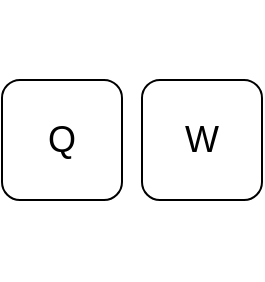 <mxfile version="20.2.3" type="device"><diagram id="G9-litJssNf-KWLRi3wA" name="Page-1"><mxGraphModel dx="394" dy="245" grid="1" gridSize="10" guides="1" tooltips="1" connect="1" arrows="1" fold="1" page="1" pageScale="1" pageWidth="850" pageHeight="1100" math="0" shadow="0"><root><mxCell id="0"/><mxCell id="1" parent="0"/><mxCell id="kJsQNWxfHQlwyVgTJWk1-1" value="Q" style="rounded=1;whiteSpace=wrap;html=1;shadow=0;fillStyle=auto;glass=0;fontSize=18;" vertex="1" parent="1"><mxGeometry x="360" y="280" width="60" height="60" as="geometry"/></mxCell><mxCell id="kJsQNWxfHQlwyVgTJWk1-7" value="Q" style="text;strokeColor=none;fillColor=none;align=center;verticalAlign=middle;whiteSpace=wrap;rounded=0;shadow=0;labelBorderColor=none;fontSize=23;fontColor=#FFFFFF;fontStyle=1;labelBackgroundColor=none;html=1;" vertex="1" parent="1"><mxGeometry x="360" y="240" width="60" height="30" as="geometry"/></mxCell><mxCell id="kJsQNWxfHQlwyVgTJWk1-10" value="&lt;font style=&quot;font-size: 18px;&quot;&gt;W&lt;/font&gt;" style="rounded=1;whiteSpace=wrap;html=1;shadow=0;fillStyle=auto;glass=0;" vertex="1" parent="1"><mxGeometry x="430" y="280" width="60" height="60" as="geometry"/></mxCell><mxCell id="kJsQNWxfHQlwyVgTJWk1-11" value="W" style="text;strokeColor=none;fillColor=none;align=center;verticalAlign=middle;whiteSpace=wrap;rounded=0;shadow=0;labelBorderColor=none;fontSize=23;fontColor=#FFFFFF;fontStyle=1;labelBackgroundColor=none;html=1;" vertex="1" parent="1"><mxGeometry x="430" y="240" width="60" height="30" as="geometry"/></mxCell><mxCell id="kJsQNWxfHQlwyVgTJWk1-12" value="ESC" style="text;strokeColor=none;fillColor=none;align=center;verticalAlign=middle;whiteSpace=wrap;rounded=0;shadow=0;labelBorderColor=none;fontSize=23;fontColor=#FFFFFF;fontStyle=1;labelBackgroundColor=none;html=1;" vertex="1" parent="1"><mxGeometry x="395" y="350" width="60" height="30" as="geometry"/></mxCell></root></mxGraphModel></diagram></mxfile>